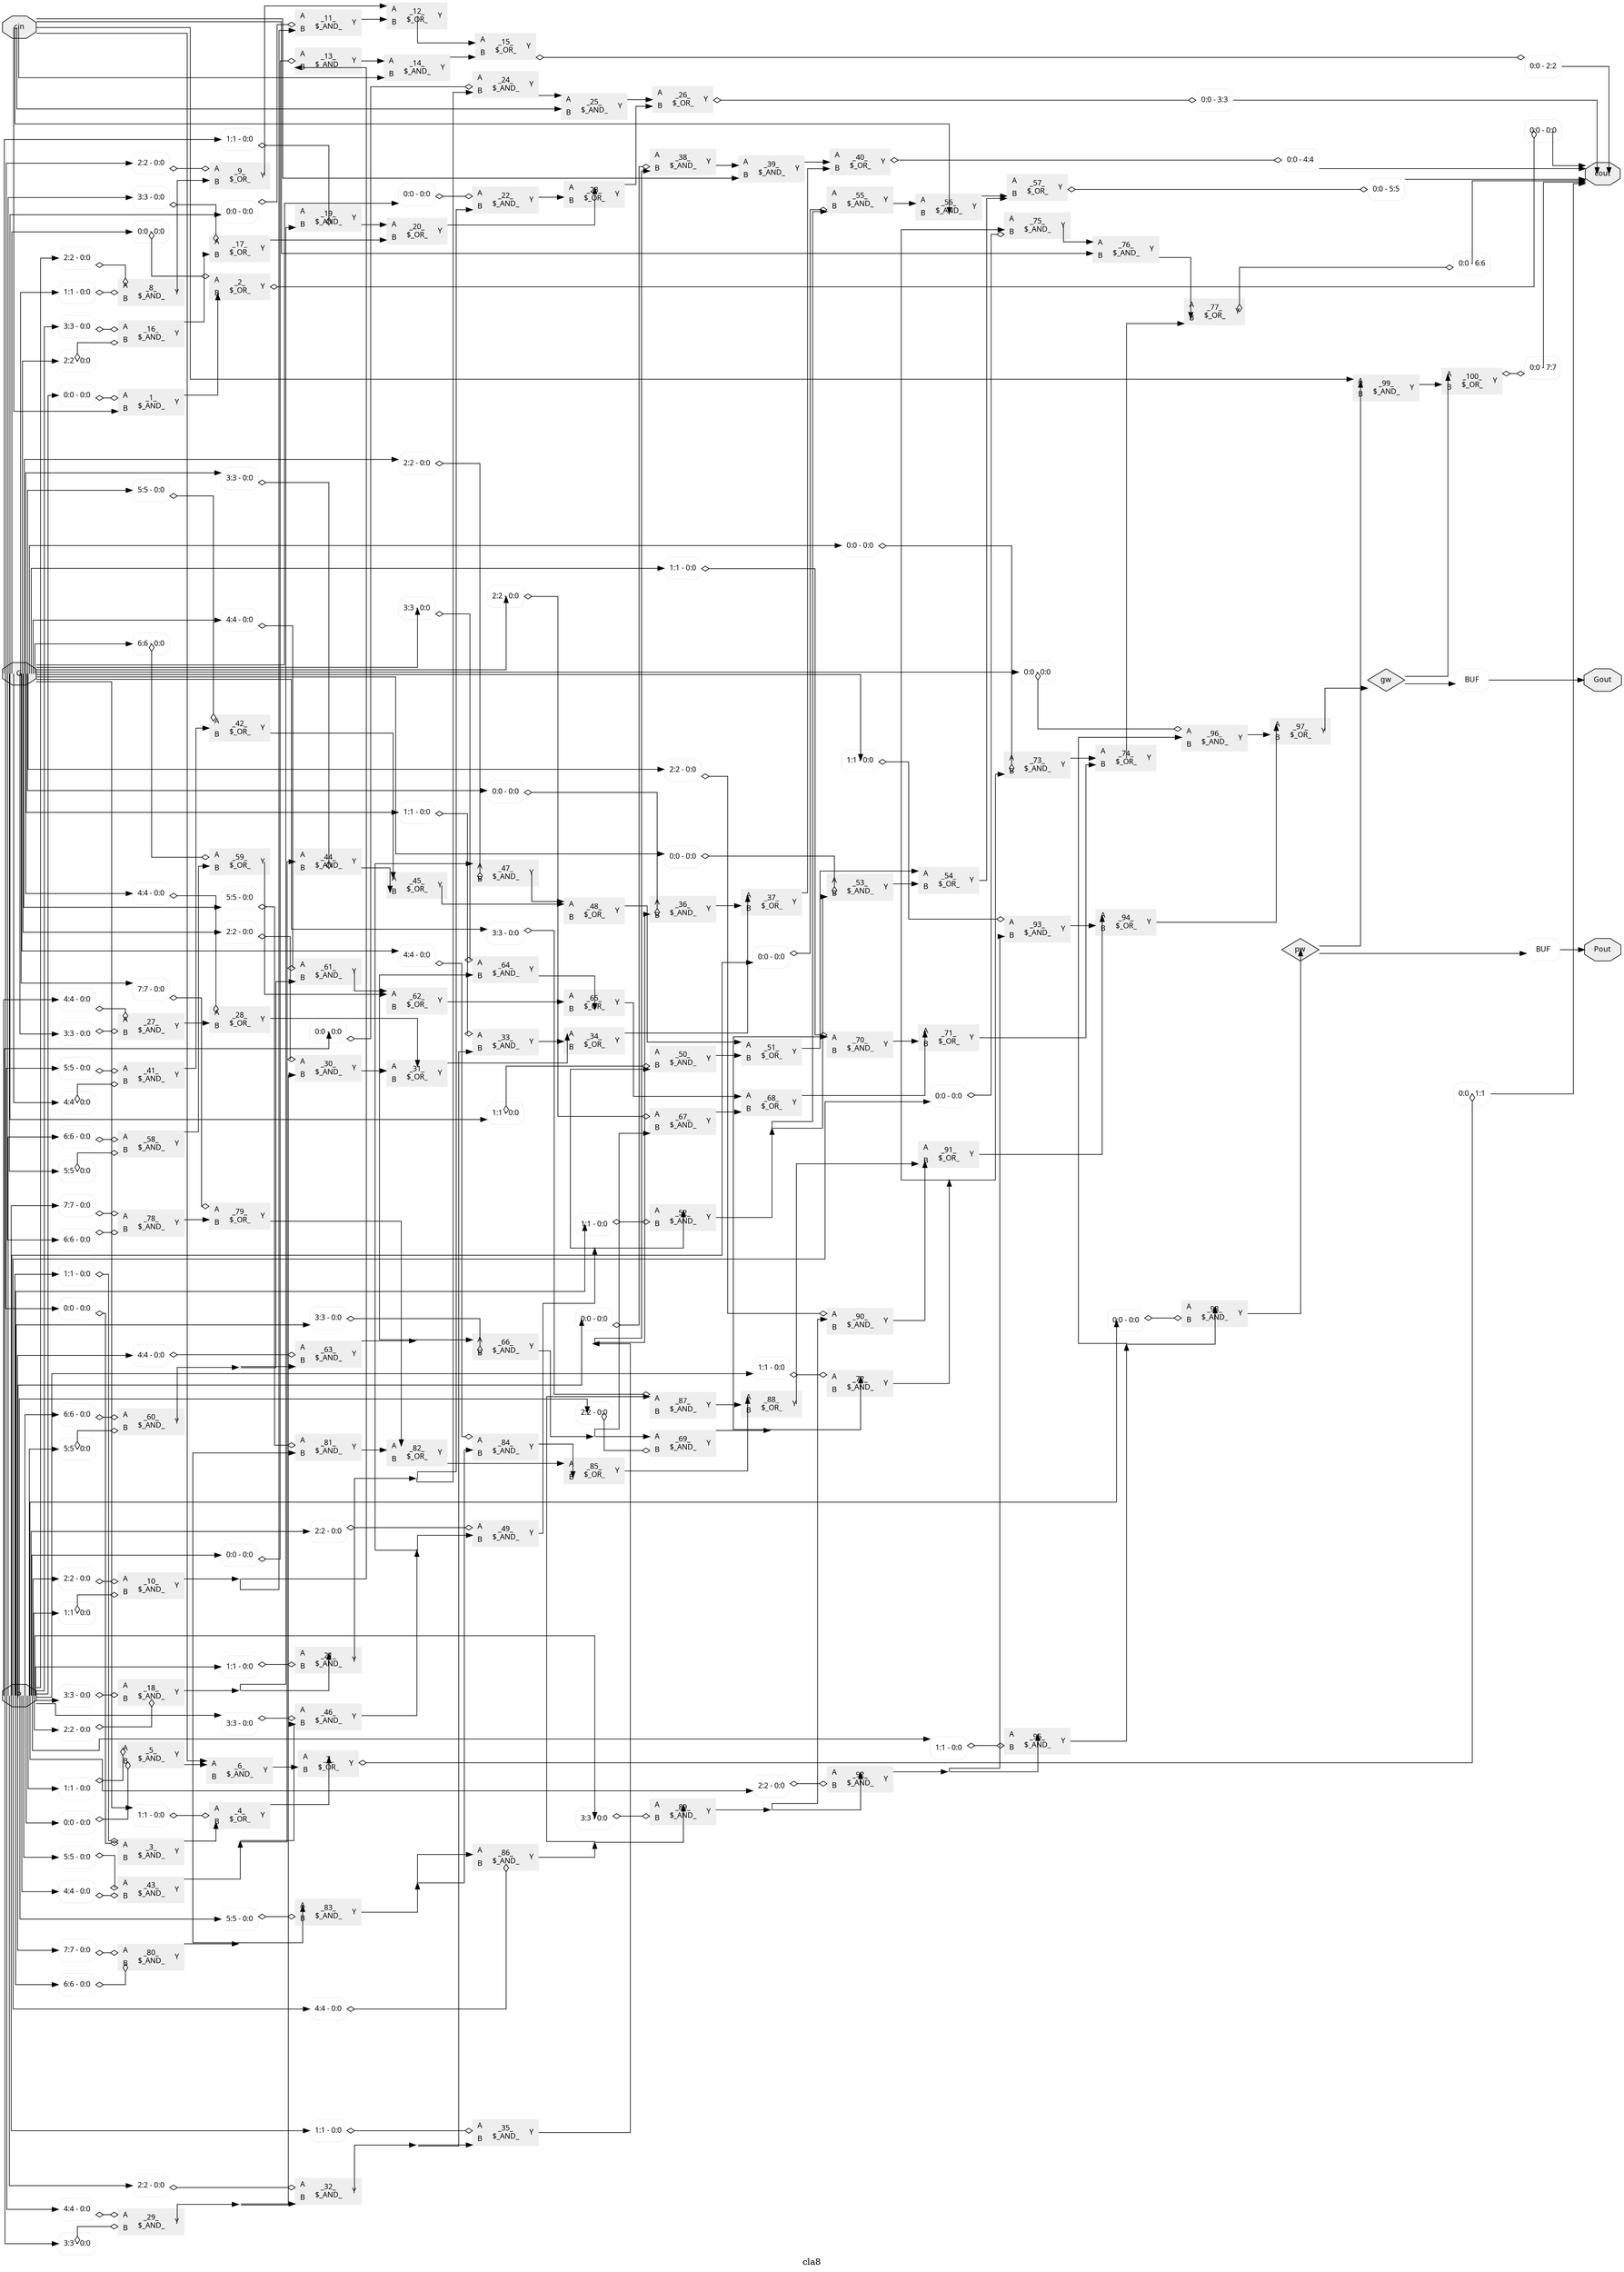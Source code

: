 digraph "cla8" {
ordering="in";
splines="ortho";
node [ fontname = Verdana, fontsize = 12 ]
node [ style = filled ] 
node [ fillcolor = "#EEEEEE" ] 
node [ color = "#EEEEEE" ]
edge [ color = "# 31CEF0" ]
ordering="in";
spline="otho";
node [ fontname = Verdana, fontsize = 12 ]
node [ style = filled ] 
node [ fillcolor = "#EEEEEE" ] 
node [ color = "#EEEEEE" ]
edge [ color = "# 31CEF0" ]
ordering="in";
spline="ortho";
node [ fontname = Verdana, fontsize = 12 ]
node [ style = filled ] 
node [ fillcolor = "#EEEEEE" ] 
node [ color = "#EEEEEE" ]
edge [ color = "# 31CEF0" ]
ordering="in";
spline="ortho";
node [ fontname = Verdana, fontsize = 12 ]
node [ style = filled ] 
node [ fillcolor = "#EEEEEE" ] 
node [ color = "#EEEEEE" ]
edge [ color = "# 31CEF0" ]
ordering="in";
spline="ortho";
node [ fontname = Verdana, fontsize = 12 ]
node [ style = filled ] 
node [ fillcolor = "#EEEEEE" ] 
node [ color = "#EEEEEE" ]
edge [ color = "# 31CEF0" ]
label="cla8";
rankdir="LR";
remincross=true;
n91 [ shape=octagon, label="G", color="black", fontcolor="black" ];
n92 [ shape=octagon, label="Gout", color="black", fontcolor="black" ];
n93 [ shape=octagon, label="P", color="black", fontcolor="black" ];
n94 [ shape=octagon, label="Pout", color="black", fontcolor="black" ];
n95 [ shape=octagon, label="cin", color="black", fontcolor="black" ];
n96 [ shape=octagon, label="cout", color="black", fontcolor="black" ];
n97 [ shape=diamond, label="gw", color="black", fontcolor="black" ];
n98 [ shape=diamond, label="pw", color="black", fontcolor="black" ];
{ rank="source"; n91; n93; n95;}
{ rank="sink"; n92; n94; n96;}
c102 [ shape=record, label="{{<p99> A|<p100> B}|_1_\n$_AND_|{<p101> Y}}" ];
x0 [ shape=record, style=rounded, label="<s0> 0:0 - 0:0 " ];
x0:e -> c102:p99:w [arrowhead=odiamond, arrowtail=odiamond, dir=both, color="black", label=""];
c103 [ shape=record, label="{{<p99> A|<p100> B}|_2_\n$_OR_|{<p101> Y}}" ];
x1 [ shape=record, style=rounded, label="<s0> 0:0 - 0:0 " ];
x1:e -> c103:p99:w [arrowhead=odiamond, arrowtail=odiamond, dir=both, color="black", label=""];
x2 [ shape=record, style=rounded, label="<s0> 0:0 - 0:0 " ];
c103:p101:e -> x2:w [arrowhead=odiamond, arrowtail=odiamond, dir=both, color="black", label=""];
c104 [ shape=record, label="{{<p99> A|<p100> B}|_3_\n$_AND_|{<p101> Y}}" ];
x3 [ shape=record, style=rounded, label="<s0> 1:1 - 0:0 " ];
x3:e -> c104:p99:w [arrowhead=odiamond, arrowtail=odiamond, dir=both, color="black", label=""];
x4 [ shape=record, style=rounded, label="<s0> 0:0 - 0:0 " ];
x4:e -> c104:p100:w [arrowhead=odiamond, arrowtail=odiamond, dir=both, color="black", label=""];
c105 [ shape=record, label="{{<p99> A|<p100> B}|_4_\n$_OR_|{<p101> Y}}" ];
x5 [ shape=record, style=rounded, label="<s0> 1:1 - 0:0 " ];
x5:e -> c105:p99:w [arrowhead=odiamond, arrowtail=odiamond, dir=both, color="black", label=""];
c106 [ shape=record, label="{{<p99> A|<p100> B}|_5_\n$_AND_|{<p101> Y}}" ];
x6 [ shape=record, style=rounded, label="<s0> 1:1 - 0:0 " ];
x6:e -> c106:p99:w [arrowhead=odiamond, arrowtail=odiamond, dir=both, color="black", label=""];
x7 [ shape=record, style=rounded, label="<s0> 0:0 - 0:0 " ];
x7:e -> c106:p100:w [arrowhead=odiamond, arrowtail=odiamond, dir=both, color="black", label=""];
c107 [ shape=record, label="{{<p99> A|<p100> B}|_6_\n$_AND_|{<p101> Y}}" ];
c108 [ shape=record, label="{{<p99> A|<p100> B}|_7_\n$_OR_|{<p101> Y}}" ];
x8 [ shape=record, style=rounded, label="<s0> 0:0 - 1:1 " ];
c108:p101:e -> x8:w [arrowhead=odiamond, arrowtail=odiamond, dir=both, color="black", label=""];
c109 [ shape=record, label="{{<p99> A|<p100> B}|_8_\n$_AND_|{<p101> Y}}" ];
x9 [ shape=record, style=rounded, label="<s0> 2:2 - 0:0 " ];
x9:e -> c109:p99:w [arrowhead=odiamond, arrowtail=odiamond, dir=both, color="black", label=""];
x10 [ shape=record, style=rounded, label="<s0> 1:1 - 0:0 " ];
x10:e -> c109:p100:w [arrowhead=odiamond, arrowtail=odiamond, dir=both, color="black", label=""];
c110 [ shape=record, label="{{<p99> A|<p100> B}|_9_\n$_OR_|{<p101> Y}}" ];
x11 [ shape=record, style=rounded, label="<s0> 2:2 - 0:0 " ];
x11:e -> c110:p99:w [arrowhead=odiamond, arrowtail=odiamond, dir=both, color="black", label=""];
c111 [ shape=record, label="{{<p99> A|<p100> B}|_10_\n$_AND_|{<p101> Y}}" ];
x12 [ shape=record, style=rounded, label="<s0> 2:2 - 0:0 " ];
x12:e -> c111:p99:w [arrowhead=odiamond, arrowtail=odiamond, dir=both, color="black", label=""];
x13 [ shape=record, style=rounded, label="<s0> 1:1 - 0:0 " ];
x13:e -> c111:p100:w [arrowhead=odiamond, arrowtail=odiamond, dir=both, color="black", label=""];
c112 [ shape=record, label="{{<p99> A|<p100> B}|_11_\n$_AND_|{<p101> Y}}" ];
x14 [ shape=record, style=rounded, label="<s0> 0:0 - 0:0 " ];
x14:e -> c112:p100:w [arrowhead=odiamond, arrowtail=odiamond, dir=both, color="black", label=""];
c113 [ shape=record, label="{{<p99> A|<p100> B}|_12_\n$_OR_|{<p101> Y}}" ];
c114 [ shape=record, label="{{<p99> A|<p100> B}|_13_\n$_AND_|{<p101> Y}}" ];
x15 [ shape=record, style=rounded, label="<s0> 0:0 - 0:0 " ];
x15:e -> c114:p100:w [arrowhead=odiamond, arrowtail=odiamond, dir=both, color="black", label=""];
c115 [ shape=record, label="{{<p99> A|<p100> B}|_14_\n$_AND_|{<p101> Y}}" ];
c116 [ shape=record, label="{{<p99> A|<p100> B}|_15_\n$_OR_|{<p101> Y}}" ];
x16 [ shape=record, style=rounded, label="<s0> 0:0 - 2:2 " ];
c116:p101:e -> x16:w [arrowhead=odiamond, arrowtail=odiamond, dir=both, color="black", label=""];
c117 [ shape=record, label="{{<p99> A|<p100> B}|_16_\n$_AND_|{<p101> Y}}" ];
x17 [ shape=record, style=rounded, label="<s0> 3:3 - 0:0 " ];
x17:e -> c117:p99:w [arrowhead=odiamond, arrowtail=odiamond, dir=both, color="black", label=""];
x18 [ shape=record, style=rounded, label="<s0> 2:2 - 0:0 " ];
x18:e -> c117:p100:w [arrowhead=odiamond, arrowtail=odiamond, dir=both, color="black", label=""];
c118 [ shape=record, label="{{<p99> A|<p100> B}|_17_\n$_OR_|{<p101> Y}}" ];
x19 [ shape=record, style=rounded, label="<s0> 3:3 - 0:0 " ];
x19:e -> c118:p99:w [arrowhead=odiamond, arrowtail=odiamond, dir=both, color="black", label=""];
c119 [ shape=record, label="{{<p99> A|<p100> B}|_18_\n$_AND_|{<p101> Y}}" ];
x20 [ shape=record, style=rounded, label="<s0> 3:3 - 0:0 " ];
x20:e -> c119:p99:w [arrowhead=odiamond, arrowtail=odiamond, dir=both, color="black", label=""];
x21 [ shape=record, style=rounded, label="<s0> 2:2 - 0:0 " ];
x21:e -> c119:p100:w [arrowhead=odiamond, arrowtail=odiamond, dir=both, color="black", label=""];
c120 [ shape=record, label="{{<p99> A|<p100> B}|_19_\n$_AND_|{<p101> Y}}" ];
x22 [ shape=record, style=rounded, label="<s0> 1:1 - 0:0 " ];
x22:e -> c120:p100:w [arrowhead=odiamond, arrowtail=odiamond, dir=both, color="black", label=""];
c121 [ shape=record, label="{{<p99> A|<p100> B}|_20_\n$_OR_|{<p101> Y}}" ];
c122 [ shape=record, label="{{<p99> A|<p100> B}|_21_\n$_AND_|{<p101> Y}}" ];
x23 [ shape=record, style=rounded, label="<s0> 1:1 - 0:0 " ];
x23:e -> c122:p100:w [arrowhead=odiamond, arrowtail=odiamond, dir=both, color="black", label=""];
c123 [ shape=record, label="{{<p99> A|<p100> B}|_22_\n$_AND_|{<p101> Y}}" ];
x24 [ shape=record, style=rounded, label="<s0> 0:0 - 0:0 " ];
x24:e -> c123:p100:w [arrowhead=odiamond, arrowtail=odiamond, dir=both, color="black", label=""];
c124 [ shape=record, label="{{<p99> A|<p100> B}|_23_\n$_OR_|{<p101> Y}}" ];
c125 [ shape=record, label="{{<p99> A|<p100> B}|_24_\n$_AND_|{<p101> Y}}" ];
x25 [ shape=record, style=rounded, label="<s0> 0:0 - 0:0 " ];
x25:e -> c125:p100:w [arrowhead=odiamond, arrowtail=odiamond, dir=both, color="black", label=""];
c126 [ shape=record, label="{{<p99> A|<p100> B}|_25_\n$_AND_|{<p101> Y}}" ];
c127 [ shape=record, label="{{<p99> A|<p100> B}|_26_\n$_OR_|{<p101> Y}}" ];
x26 [ shape=record, style=rounded, label="<s0> 0:0 - 3:3 " ];
c127:p101:e -> x26:w [arrowhead=odiamond, arrowtail=odiamond, dir=both, color="black", label=""];
c128 [ shape=record, label="{{<p99> A|<p100> B}|_27_\n$_AND_|{<p101> Y}}" ];
x27 [ shape=record, style=rounded, label="<s0> 4:4 - 0:0 " ];
x27:e -> c128:p99:w [arrowhead=odiamond, arrowtail=odiamond, dir=both, color="black", label=""];
x28 [ shape=record, style=rounded, label="<s0> 3:3 - 0:0 " ];
x28:e -> c128:p100:w [arrowhead=odiamond, arrowtail=odiamond, dir=both, color="black", label=""];
c129 [ shape=record, label="{{<p99> A|<p100> B}|_28_\n$_OR_|{<p101> Y}}" ];
x29 [ shape=record, style=rounded, label="<s0> 4:4 - 0:0 " ];
x29:e -> c129:p99:w [arrowhead=odiamond, arrowtail=odiamond, dir=both, color="black", label=""];
c130 [ shape=record, label="{{<p99> A|<p100> B}|_29_\n$_AND_|{<p101> Y}}" ];
x30 [ shape=record, style=rounded, label="<s0> 4:4 - 0:0 " ];
x30:e -> c130:p99:w [arrowhead=odiamond, arrowtail=odiamond, dir=both, color="black", label=""];
x31 [ shape=record, style=rounded, label="<s0> 3:3 - 0:0 " ];
x31:e -> c130:p100:w [arrowhead=odiamond, arrowtail=odiamond, dir=both, color="black", label=""];
c131 [ shape=record, label="{{<p99> A|<p100> B}|_30_\n$_AND_|{<p101> Y}}" ];
x32 [ shape=record, style=rounded, label="<s0> 2:2 - 0:0 " ];
x32:e -> c131:p100:w [arrowhead=odiamond, arrowtail=odiamond, dir=both, color="black", label=""];
c132 [ shape=record, label="{{<p99> A|<p100> B}|_31_\n$_OR_|{<p101> Y}}" ];
c133 [ shape=record, label="{{<p99> A|<p100> B}|_32_\n$_AND_|{<p101> Y}}" ];
x33 [ shape=record, style=rounded, label="<s0> 2:2 - 0:0 " ];
x33:e -> c133:p100:w [arrowhead=odiamond, arrowtail=odiamond, dir=both, color="black", label=""];
c134 [ shape=record, label="{{<p99> A|<p100> B}|_33_\n$_AND_|{<p101> Y}}" ];
x34 [ shape=record, style=rounded, label="<s0> 1:1 - 0:0 " ];
x34:e -> c134:p100:w [arrowhead=odiamond, arrowtail=odiamond, dir=both, color="black", label=""];
c135 [ shape=record, label="{{<p99> A|<p100> B}|_34_\n$_OR_|{<p101> Y}}" ];
c136 [ shape=record, label="{{<p99> A|<p100> B}|_35_\n$_AND_|{<p101> Y}}" ];
x35 [ shape=record, style=rounded, label="<s0> 1:1 - 0:0 " ];
x35:e -> c136:p100:w [arrowhead=odiamond, arrowtail=odiamond, dir=both, color="black", label=""];
c137 [ shape=record, label="{{<p99> A|<p100> B}|_36_\n$_AND_|{<p101> Y}}" ];
x36 [ shape=record, style=rounded, label="<s0> 0:0 - 0:0 " ];
x36:e -> c137:p100:w [arrowhead=odiamond, arrowtail=odiamond, dir=both, color="black", label=""];
c138 [ shape=record, label="{{<p99> A|<p100> B}|_37_\n$_OR_|{<p101> Y}}" ];
c139 [ shape=record, label="{{<p99> A|<p100> B}|_38_\n$_AND_|{<p101> Y}}" ];
x37 [ shape=record, style=rounded, label="<s0> 0:0 - 0:0 " ];
x37:e -> c139:p100:w [arrowhead=odiamond, arrowtail=odiamond, dir=both, color="black", label=""];
c140 [ shape=record, label="{{<p99> A|<p100> B}|_39_\n$_AND_|{<p101> Y}}" ];
c141 [ shape=record, label="{{<p99> A|<p100> B}|_40_\n$_OR_|{<p101> Y}}" ];
x38 [ shape=record, style=rounded, label="<s0> 0:0 - 4:4 " ];
c141:p101:e -> x38:w [arrowhead=odiamond, arrowtail=odiamond, dir=both, color="black", label=""];
c142 [ shape=record, label="{{<p99> A|<p100> B}|_41_\n$_AND_|{<p101> Y}}" ];
x39 [ shape=record, style=rounded, label="<s0> 5:5 - 0:0 " ];
x39:e -> c142:p99:w [arrowhead=odiamond, arrowtail=odiamond, dir=both, color="black", label=""];
x40 [ shape=record, style=rounded, label="<s0> 4:4 - 0:0 " ];
x40:e -> c142:p100:w [arrowhead=odiamond, arrowtail=odiamond, dir=both, color="black", label=""];
c143 [ shape=record, label="{{<p99> A|<p100> B}|_42_\n$_OR_|{<p101> Y}}" ];
x41 [ shape=record, style=rounded, label="<s0> 5:5 - 0:0 " ];
x41:e -> c143:p99:w [arrowhead=odiamond, arrowtail=odiamond, dir=both, color="black", label=""];
c144 [ shape=record, label="{{<p99> A|<p100> B}|_43_\n$_AND_|{<p101> Y}}" ];
x42 [ shape=record, style=rounded, label="<s0> 5:5 - 0:0 " ];
x42:e -> c144:p99:w [arrowhead=odiamond, arrowtail=odiamond, dir=both, color="black", label=""];
x43 [ shape=record, style=rounded, label="<s0> 4:4 - 0:0 " ];
x43:e -> c144:p100:w [arrowhead=odiamond, arrowtail=odiamond, dir=both, color="black", label=""];
c145 [ shape=record, label="{{<p99> A|<p100> B}|_44_\n$_AND_|{<p101> Y}}" ];
x44 [ shape=record, style=rounded, label="<s0> 3:3 - 0:0 " ];
x44:e -> c145:p100:w [arrowhead=odiamond, arrowtail=odiamond, dir=both, color="black", label=""];
c146 [ shape=record, label="{{<p99> A|<p100> B}|_45_\n$_OR_|{<p101> Y}}" ];
c147 [ shape=record, label="{{<p99> A|<p100> B}|_46_\n$_AND_|{<p101> Y}}" ];
x45 [ shape=record, style=rounded, label="<s0> 3:3 - 0:0 " ];
x45:e -> c147:p100:w [arrowhead=odiamond, arrowtail=odiamond, dir=both, color="black", label=""];
c148 [ shape=record, label="{{<p99> A|<p100> B}|_47_\n$_AND_|{<p101> Y}}" ];
x46 [ shape=record, style=rounded, label="<s0> 2:2 - 0:0 " ];
x46:e -> c148:p100:w [arrowhead=odiamond, arrowtail=odiamond, dir=both, color="black", label=""];
c149 [ shape=record, label="{{<p99> A|<p100> B}|_48_\n$_OR_|{<p101> Y}}" ];
c150 [ shape=record, label="{{<p99> A|<p100> B}|_49_\n$_AND_|{<p101> Y}}" ];
x47 [ shape=record, style=rounded, label="<s0> 2:2 - 0:0 " ];
x47:e -> c150:p100:w [arrowhead=odiamond, arrowtail=odiamond, dir=both, color="black", label=""];
c151 [ shape=record, label="{{<p99> A|<p100> B}|_50_\n$_AND_|{<p101> Y}}" ];
x48 [ shape=record, style=rounded, label="<s0> 1:1 - 0:0 " ];
x48:e -> c151:p100:w [arrowhead=odiamond, arrowtail=odiamond, dir=both, color="black", label=""];
c152 [ shape=record, label="{{<p99> A|<p100> B}|_51_\n$_OR_|{<p101> Y}}" ];
c153 [ shape=record, label="{{<p99> A|<p100> B}|_52_\n$_AND_|{<p101> Y}}" ];
x49 [ shape=record, style=rounded, label="<s0> 1:1 - 0:0 " ];
x49:e -> c153:p100:w [arrowhead=odiamond, arrowtail=odiamond, dir=both, color="black", label=""];
c154 [ shape=record, label="{{<p99> A|<p100> B}|_53_\n$_AND_|{<p101> Y}}" ];
x50 [ shape=record, style=rounded, label="<s0> 0:0 - 0:0 " ];
x50:e -> c154:p100:w [arrowhead=odiamond, arrowtail=odiamond, dir=both, color="black", label=""];
c155 [ shape=record, label="{{<p99> A|<p100> B}|_54_\n$_OR_|{<p101> Y}}" ];
c156 [ shape=record, label="{{<p99> A|<p100> B}|_55_\n$_AND_|{<p101> Y}}" ];
x51 [ shape=record, style=rounded, label="<s0> 0:0 - 0:0 " ];
x51:e -> c156:p100:w [arrowhead=odiamond, arrowtail=odiamond, dir=both, color="black", label=""];
c157 [ shape=record, label="{{<p99> A|<p100> B}|_56_\n$_AND_|{<p101> Y}}" ];
c158 [ shape=record, label="{{<p99> A|<p100> B}|_57_\n$_OR_|{<p101> Y}}" ];
x52 [ shape=record, style=rounded, label="<s0> 0:0 - 5:5 " ];
c158:p101:e -> x52:w [arrowhead=odiamond, arrowtail=odiamond, dir=both, color="black", label=""];
c159 [ shape=record, label="{{<p99> A|<p100> B}|_58_\n$_AND_|{<p101> Y}}" ];
x53 [ shape=record, style=rounded, label="<s0> 6:6 - 0:0 " ];
x53:e -> c159:p99:w [arrowhead=odiamond, arrowtail=odiamond, dir=both, color="black", label=""];
x54 [ shape=record, style=rounded, label="<s0> 5:5 - 0:0 " ];
x54:e -> c159:p100:w [arrowhead=odiamond, arrowtail=odiamond, dir=both, color="black", label=""];
c160 [ shape=record, label="{{<p99> A|<p100> B}|_59_\n$_OR_|{<p101> Y}}" ];
x55 [ shape=record, style=rounded, label="<s0> 6:6 - 0:0 " ];
x55:e -> c160:p99:w [arrowhead=odiamond, arrowtail=odiamond, dir=both, color="black", label=""];
c161 [ shape=record, label="{{<p99> A|<p100> B}|_60_\n$_AND_|{<p101> Y}}" ];
x56 [ shape=record, style=rounded, label="<s0> 6:6 - 0:0 " ];
x56:e -> c161:p99:w [arrowhead=odiamond, arrowtail=odiamond, dir=both, color="black", label=""];
x57 [ shape=record, style=rounded, label="<s0> 5:5 - 0:0 " ];
x57:e -> c161:p100:w [arrowhead=odiamond, arrowtail=odiamond, dir=both, color="black", label=""];
c162 [ shape=record, label="{{<p99> A|<p100> B}|_61_\n$_AND_|{<p101> Y}}" ];
x58 [ shape=record, style=rounded, label="<s0> 4:4 - 0:0 " ];
x58:e -> c162:p100:w [arrowhead=odiamond, arrowtail=odiamond, dir=both, color="black", label=""];
c163 [ shape=record, label="{{<p99> A|<p100> B}|_62_\n$_OR_|{<p101> Y}}" ];
c164 [ shape=record, label="{{<p99> A|<p100> B}|_63_\n$_AND_|{<p101> Y}}" ];
x59 [ shape=record, style=rounded, label="<s0> 4:4 - 0:0 " ];
x59:e -> c164:p100:w [arrowhead=odiamond, arrowtail=odiamond, dir=both, color="black", label=""];
c165 [ shape=record, label="{{<p99> A|<p100> B}|_64_\n$_AND_|{<p101> Y}}" ];
x60 [ shape=record, style=rounded, label="<s0> 3:3 - 0:0 " ];
x60:e -> c165:p100:w [arrowhead=odiamond, arrowtail=odiamond, dir=both, color="black", label=""];
c166 [ shape=record, label="{{<p99> A|<p100> B}|_65_\n$_OR_|{<p101> Y}}" ];
c167 [ shape=record, label="{{<p99> A|<p100> B}|_66_\n$_AND_|{<p101> Y}}" ];
x61 [ shape=record, style=rounded, label="<s0> 3:3 - 0:0 " ];
x61:e -> c167:p100:w [arrowhead=odiamond, arrowtail=odiamond, dir=both, color="black", label=""];
c168 [ shape=record, label="{{<p99> A|<p100> B}|_67_\n$_AND_|{<p101> Y}}" ];
x62 [ shape=record, style=rounded, label="<s0> 2:2 - 0:0 " ];
x62:e -> c168:p100:w [arrowhead=odiamond, arrowtail=odiamond, dir=both, color="black", label=""];
c169 [ shape=record, label="{{<p99> A|<p100> B}|_68_\n$_OR_|{<p101> Y}}" ];
c170 [ shape=record, label="{{<p99> A|<p100> B}|_69_\n$_AND_|{<p101> Y}}" ];
x63 [ shape=record, style=rounded, label="<s0> 2:2 - 0:0 " ];
x63:e -> c170:p100:w [arrowhead=odiamond, arrowtail=odiamond, dir=both, color="black", label=""];
c171 [ shape=record, label="{{<p99> A|<p100> B}|_70_\n$_AND_|{<p101> Y}}" ];
x64 [ shape=record, style=rounded, label="<s0> 1:1 - 0:0 " ];
x64:e -> c171:p100:w [arrowhead=odiamond, arrowtail=odiamond, dir=both, color="black", label=""];
c172 [ shape=record, label="{{<p99> A|<p100> B}|_71_\n$_OR_|{<p101> Y}}" ];
c173 [ shape=record, label="{{<p99> A|<p100> B}|_72_\n$_AND_|{<p101> Y}}" ];
x65 [ shape=record, style=rounded, label="<s0> 1:1 - 0:0 " ];
x65:e -> c173:p100:w [arrowhead=odiamond, arrowtail=odiamond, dir=both, color="black", label=""];
c174 [ shape=record, label="{{<p99> A|<p100> B}|_73_\n$_AND_|{<p101> Y}}" ];
x66 [ shape=record, style=rounded, label="<s0> 0:0 - 0:0 " ];
x66:e -> c174:p100:w [arrowhead=odiamond, arrowtail=odiamond, dir=both, color="black", label=""];
c175 [ shape=record, label="{{<p99> A|<p100> B}|_74_\n$_OR_|{<p101> Y}}" ];
c176 [ shape=record, label="{{<p99> A|<p100> B}|_75_\n$_AND_|{<p101> Y}}" ];
x67 [ shape=record, style=rounded, label="<s0> 0:0 - 0:0 " ];
x67:e -> c176:p100:w [arrowhead=odiamond, arrowtail=odiamond, dir=both, color="black", label=""];
c177 [ shape=record, label="{{<p99> A|<p100> B}|_76_\n$_AND_|{<p101> Y}}" ];
c178 [ shape=record, label="{{<p99> A|<p100> B}|_77_\n$_OR_|{<p101> Y}}" ];
x68 [ shape=record, style=rounded, label="<s0> 0:0 - 6:6 " ];
c178:p101:e -> x68:w [arrowhead=odiamond, arrowtail=odiamond, dir=both, color="black", label=""];
c179 [ shape=record, label="{{<p99> A|<p100> B}|_78_\n$_AND_|{<p101> Y}}" ];
x69 [ shape=record, style=rounded, label="<s0> 7:7 - 0:0 " ];
x69:e -> c179:p99:w [arrowhead=odiamond, arrowtail=odiamond, dir=both, color="black", label=""];
x70 [ shape=record, style=rounded, label="<s0> 6:6 - 0:0 " ];
x70:e -> c179:p100:w [arrowhead=odiamond, arrowtail=odiamond, dir=both, color="black", label=""];
c180 [ shape=record, label="{{<p99> A|<p100> B}|_79_\n$_OR_|{<p101> Y}}" ];
x71 [ shape=record, style=rounded, label="<s0> 7:7 - 0:0 " ];
x71:e -> c180:p99:w [arrowhead=odiamond, arrowtail=odiamond, dir=both, color="black", label=""];
c181 [ shape=record, label="{{<p99> A|<p100> B}|_80_\n$_AND_|{<p101> Y}}" ];
x72 [ shape=record, style=rounded, label="<s0> 7:7 - 0:0 " ];
x72:e -> c181:p99:w [arrowhead=odiamond, arrowtail=odiamond, dir=both, color="black", label=""];
x73 [ shape=record, style=rounded, label="<s0> 6:6 - 0:0 " ];
x73:e -> c181:p100:w [arrowhead=odiamond, arrowtail=odiamond, dir=both, color="black", label=""];
c182 [ shape=record, label="{{<p99> A|<p100> B}|_81_\n$_AND_|{<p101> Y}}" ];
x74 [ shape=record, style=rounded, label="<s0> 5:5 - 0:0 " ];
x74:e -> c182:p100:w [arrowhead=odiamond, arrowtail=odiamond, dir=both, color="black", label=""];
c183 [ shape=record, label="{{<p99> A|<p100> B}|_82_\n$_OR_|{<p101> Y}}" ];
c184 [ shape=record, label="{{<p99> A|<p100> B}|_83_\n$_AND_|{<p101> Y}}" ];
x75 [ shape=record, style=rounded, label="<s0> 5:5 - 0:0 " ];
x75:e -> c184:p100:w [arrowhead=odiamond, arrowtail=odiamond, dir=both, color="black", label=""];
c185 [ shape=record, label="{{<p99> A|<p100> B}|_84_\n$_AND_|{<p101> Y}}" ];
x76 [ shape=record, style=rounded, label="<s0> 4:4 - 0:0 " ];
x76:e -> c185:p100:w [arrowhead=odiamond, arrowtail=odiamond, dir=both, color="black", label=""];
c186 [ shape=record, label="{{<p99> A|<p100> B}|_85_\n$_OR_|{<p101> Y}}" ];
c187 [ shape=record, label="{{<p99> A|<p100> B}|_86_\n$_AND_|{<p101> Y}}" ];
x77 [ shape=record, style=rounded, label="<s0> 4:4 - 0:0 " ];
x77:e -> c187:p100:w [arrowhead=odiamond, arrowtail=odiamond, dir=both, color="black", label=""];
c188 [ shape=record, label="{{<p99> A|<p100> B}|_87_\n$_AND_|{<p101> Y}}" ];
x78 [ shape=record, style=rounded, label="<s0> 3:3 - 0:0 " ];
x78:e -> c188:p100:w [arrowhead=odiamond, arrowtail=odiamond, dir=both, color="black", label=""];
c189 [ shape=record, label="{{<p99> A|<p100> B}|_88_\n$_OR_|{<p101> Y}}" ];
c190 [ shape=record, label="{{<p99> A|<p100> B}|_89_\n$_AND_|{<p101> Y}}" ];
x79 [ shape=record, style=rounded, label="<s0> 3:3 - 0:0 " ];
x79:e -> c190:p100:w [arrowhead=odiamond, arrowtail=odiamond, dir=both, color="black", label=""];
c191 [ shape=record, label="{{<p99> A|<p100> B}|_90_\n$_AND_|{<p101> Y}}" ];
x80 [ shape=record, style=rounded, label="<s0> 2:2 - 0:0 " ];
x80:e -> c191:p100:w [arrowhead=odiamond, arrowtail=odiamond, dir=both, color="black", label=""];
c192 [ shape=record, label="{{<p99> A|<p100> B}|_91_\n$_OR_|{<p101> Y}}" ];
c193 [ shape=record, label="{{<p99> A|<p100> B}|_92_\n$_AND_|{<p101> Y}}" ];
x81 [ shape=record, style=rounded, label="<s0> 2:2 - 0:0 " ];
x81:e -> c193:p100:w [arrowhead=odiamond, arrowtail=odiamond, dir=both, color="black", label=""];
c194 [ shape=record, label="{{<p99> A|<p100> B}|_93_\n$_AND_|{<p101> Y}}" ];
x82 [ shape=record, style=rounded, label="<s0> 1:1 - 0:0 " ];
x82:e -> c194:p100:w [arrowhead=odiamond, arrowtail=odiamond, dir=both, color="black", label=""];
c195 [ shape=record, label="{{<p99> A|<p100> B}|_94_\n$_OR_|{<p101> Y}}" ];
c196 [ shape=record, label="{{<p99> A|<p100> B}|_95_\n$_AND_|{<p101> Y}}" ];
x83 [ shape=record, style=rounded, label="<s0> 1:1 - 0:0 " ];
x83:e -> c196:p100:w [arrowhead=odiamond, arrowtail=odiamond, dir=both, color="black", label=""];
c197 [ shape=record, label="{{<p99> A|<p100> B}|_96_\n$_AND_|{<p101> Y}}" ];
x84 [ shape=record, style=rounded, label="<s0> 0:0 - 0:0 " ];
x84:e -> c197:p100:w [arrowhead=odiamond, arrowtail=odiamond, dir=both, color="black", label=""];
c198 [ shape=record, label="{{<p99> A|<p100> B}|_97_\n$_OR_|{<p101> Y}}" ];
c199 [ shape=record, label="{{<p99> A|<p100> B}|_98_\n$_AND_|{<p101> Y}}" ];
x85 [ shape=record, style=rounded, label="<s0> 0:0 - 0:0 " ];
x85:e -> c199:p100:w [arrowhead=odiamond, arrowtail=odiamond, dir=both, color="black", label=""];
c200 [ shape=record, label="{{<p99> A|<p100> B}|_99_\n$_AND_|{<p101> Y}}" ];
c201 [ shape=record, label="{{<p99> A|<p100> B}|_100_\n$_OR_|{<p101> Y}}" ];
x86 [ shape=record, style=rounded, label="<s0> 0:0 - 7:7 " ];
c201:p101:e -> x86:w [arrowhead=odiamond, arrowtail=odiamond, dir=both, color="black", label=""];
x87 [shape=box, style=rounded, label="BUF"];
x88 [shape=box, style=rounded, label="BUF"];
c102:p101:e -> c103:p100:w [color="black", label=""];
c117:p101:e -> c118:p100:w [color="black", label=""];
n11 [ shape=point ];
c119:p101:e -> n11:w [color="black", label=""];
n11:e -> c120:p99:w [color="black", label=""];
n11:e -> c122:p99:w [color="black", label=""];
c120:p101:e -> c121:p100:w [color="black", label=""];
n13 [ shape=point ];
c122:p101:e -> n13:w [color="black", label=""];
n13:e -> c123:p99:w [color="black", label=""];
n13:e -> c125:p99:w [color="black", label=""];
c123:p101:e -> c124:p100:w [color="black", label=""];
c125:p101:e -> c126:p99:w [color="black", label=""];
c126:p101:e -> c127:p100:w [color="black", label=""];
c140:p101:e -> c141:p100:w [color="black", label=""];
c128:p101:e -> c129:p100:w [color="black", label=""];
n19 [ shape=point ];
c130:p101:e -> n19:w [color="black", label=""];
n19:e -> c131:p99:w [color="black", label=""];
n19:e -> c133:p99:w [color="black", label=""];
c104:p101:e -> c105:p100:w [color="black", label=""];
c131:p101:e -> c132:p100:w [color="black", label=""];
n21 [ shape=point ];
c133:p101:e -> n21:w [color="black", label=""];
n21:e -> c134:p99:w [color="black", label=""];
n21:e -> c136:p99:w [color="black", label=""];
c134:p101:e -> c135:p100:w [color="black", label=""];
n23 [ shape=point ];
c136:p101:e -> n23:w [color="black", label=""];
n23:e -> c137:p99:w [color="black", label=""];
n23:e -> c139:p99:w [color="black", label=""];
c137:p101:e -> c138:p100:w [color="black", label=""];
c139:p101:e -> c140:p99:w [color="black", label=""];
c142:p101:e -> c143:p100:w [color="black", label=""];
n27 [ shape=point ];
c144:p101:e -> n27:w [color="black", label=""];
n27:e -> c145:p99:w [color="black", label=""];
n27:e -> c147:p99:w [color="black", label=""];
c145:p101:e -> c146:p100:w [color="black", label=""];
n29 [ shape=point ];
c147:p101:e -> n29:w [color="black", label=""];
n29:e -> c148:p99:w [color="black", label=""];
n29:e -> c150:p99:w [color="black", label=""];
c106:p101:e -> c107:p99:w [color="black", label=""];
c148:p101:e -> c149:p100:w [color="black", label=""];
n31 [ shape=point ];
c150:p101:e -> n31:w [color="black", label=""];
n31:e -> c151:p99:w [color="black", label=""];
n31:e -> c153:p99:w [color="black", label=""];
c151:p101:e -> c152:p100:w [color="black", label=""];
n33 [ shape=point ];
c153:p101:e -> n33:w [color="black", label=""];
n33:e -> c154:p99:w [color="black", label=""];
n33:e -> c156:p99:w [color="black", label=""];
c154:p101:e -> c155:p100:w [color="black", label=""];
c156:p101:e -> c157:p99:w [color="black", label=""];
c157:p101:e -> c158:p100:w [color="black", label=""];
c159:p101:e -> c160:p100:w [color="black", label=""];
n38 [ shape=point ];
c161:p101:e -> n38:w [color="black", label=""];
n38:e -> c162:p99:w [color="black", label=""];
n38:e -> c164:p99:w [color="black", label=""];
c162:p101:e -> c163:p100:w [color="black", label=""];
c107:p101:e -> c108:p100:w [color="black", label=""];
n40 [ shape=point ];
c164:p101:e -> n40:w [color="black", label=""];
n40:e -> c165:p99:w [color="black", label=""];
n40:e -> c167:p99:w [color="black", label=""];
c165:p101:e -> c166:p100:w [color="black", label=""];
n42 [ shape=point ];
c167:p101:e -> n42:w [color="black", label=""];
n42:e -> c168:p99:w [color="black", label=""];
n42:e -> c170:p99:w [color="black", label=""];
c168:p101:e -> c169:p100:w [color="black", label=""];
n44 [ shape=point ];
c170:p101:e -> n44:w [color="black", label=""];
n44:e -> c171:p99:w [color="black", label=""];
n44:e -> c173:p99:w [color="black", label=""];
c171:p101:e -> c172:p100:w [color="black", label=""];
n46 [ shape=point ];
c173:p101:e -> n46:w [color="black", label=""];
n46:e -> c174:p99:w [color="black", label=""];
n46:e -> c176:p99:w [color="black", label=""];
c174:p101:e -> c175:p100:w [color="black", label=""];
c176:p101:e -> c177:p99:w [color="black", label=""];
c177:p101:e -> c178:p100:w [color="black", label=""];
c109:p101:e -> c110:p100:w [color="black", label=""];
c179:p101:e -> c180:p100:w [color="black", label=""];
n51 [ shape=point ];
c181:p101:e -> n51:w [color="black", label=""];
n51:e -> c182:p99:w [color="black", label=""];
n51:e -> c184:p99:w [color="black", label=""];
c182:p101:e -> c183:p100:w [color="black", label=""];
n53 [ shape=point ];
c184:p101:e -> n53:w [color="black", label=""];
n53:e -> c185:p99:w [color="black", label=""];
n53:e -> c187:p99:w [color="black", label=""];
c185:p101:e -> c186:p100:w [color="black", label=""];
n55 [ shape=point ];
c187:p101:e -> n55:w [color="black", label=""];
n55:e -> c188:p99:w [color="black", label=""];
n55:e -> c190:p99:w [color="black", label=""];
c188:p101:e -> c189:p100:w [color="black", label=""];
n57 [ shape=point ];
c190:p101:e -> n57:w [color="black", label=""];
n57:e -> c191:p99:w [color="black", label=""];
n57:e -> c193:p99:w [color="black", label=""];
c191:p101:e -> c192:p100:w [color="black", label=""];
n59 [ shape=point ];
c193:p101:e -> n59:w [color="black", label=""];
n59:e -> c194:p99:w [color="black", label=""];
n59:e -> c196:p99:w [color="black", label=""];
n6 [ shape=point ];
c111:p101:e -> n6:w [color="black", label=""];
n6:e -> c112:p99:w [color="black", label=""];
n6:e -> c114:p99:w [color="black", label=""];
c194:p101:e -> c195:p100:w [color="black", label=""];
n61 [ shape=point ];
c196:p101:e -> n61:w [color="black", label=""];
n61:e -> c197:p99:w [color="black", label=""];
n61:e -> c199:p99:w [color="black", label=""];
c197:p101:e -> c198:p100:w [color="black", label=""];
c200:p101:e -> c201:p100:w [color="black", label=""];
c105:p101:e -> c108:p99:w [color="black", label=""];
c110:p101:e -> c113:p99:w [color="black", label=""];
c113:p101:e -> c116:p99:w [color="black", label=""];
c118:p101:e -> c121:p99:w [color="black", label=""];
c121:p101:e -> c124:p99:w [color="black", label=""];
c124:p101:e -> c127:p99:w [color="black", label=""];
c112:p101:e -> c113:p100:w [color="black", label=""];
c129:p101:e -> c132:p99:w [color="black", label=""];
c132:p101:e -> c135:p99:w [color="black", label=""];
c135:p101:e -> c138:p99:w [color="black", label=""];
c138:p101:e -> c141:p99:w [color="black", label=""];
c143:p101:e -> c146:p99:w [color="black", label=""];
c146:p101:e -> c149:p99:w [color="black", label=""];
c149:p101:e -> c152:p99:w [color="black", label=""];
c152:p101:e -> c155:p99:w [color="black", label=""];
c155:p101:e -> c158:p99:w [color="black", label=""];
c160:p101:e -> c163:p99:w [color="black", label=""];
c114:p101:e -> c115:p99:w [color="black", label=""];
c163:p101:e -> c166:p99:w [color="black", label=""];
c166:p101:e -> c169:p99:w [color="black", label=""];
c169:p101:e -> c172:p99:w [color="black", label=""];
c172:p101:e -> c175:p99:w [color="black", label=""];
c175:p101:e -> c178:p99:w [color="black", label=""];
c180:p101:e -> c183:p99:w [color="black", label=""];
c183:p101:e -> c186:p99:w [color="black", label=""];
c186:p101:e -> c189:p99:w [color="black", label=""];
c189:p101:e -> c192:p99:w [color="black", label=""];
c192:p101:e -> c195:p99:w [color="black", label=""];
c115:p101:e -> c116:p100:w [color="black", label=""];
c195:p101:e -> c198:p99:w [color="black", label=""];
n91:e -> x10:s0:w [color="black", label=""];
n91:e -> x11:s0:w [color="black", label=""];
n91:e -> x14:s0:w [color="black", label=""];
n91:e -> x18:s0:w [color="black", label=""];
n91:e -> x19:s0:w [color="black", label=""];
n91:e -> x1:s0:w [color="black", label=""];
n91:e -> x22:s0:w [color="black", label=""];
n91:e -> x24:s0:w [color="black", label=""];
n91:e -> x28:s0:w [color="black", label=""];
n91:e -> x29:s0:w [color="black", label=""];
n91:e -> x32:s0:w [color="black", label=""];
n91:e -> x34:s0:w [color="black", label=""];
n91:e -> x36:s0:w [color="black", label=""];
n91:e -> x40:s0:w [color="black", label=""];
n91:e -> x41:s0:w [color="black", label=""];
n91:e -> x44:s0:w [color="black", label=""];
n91:e -> x46:s0:w [color="black", label=""];
n91:e -> x48:s0:w [color="black", label=""];
n91:e -> x4:s0:w [color="black", label=""];
n91:e -> x50:s0:w [color="black", label=""];
n91:e -> x54:s0:w [color="black", label=""];
n91:e -> x55:s0:w [color="black", label=""];
n91:e -> x58:s0:w [color="black", label=""];
n91:e -> x5:s0:w [color="black", label=""];
n91:e -> x60:s0:w [color="black", label=""];
n91:e -> x62:s0:w [color="black", label=""];
n91:e -> x64:s0:w [color="black", label=""];
n91:e -> x66:s0:w [color="black", label=""];
n91:e -> x70:s0:w [color="black", label=""];
n91:e -> x71:s0:w [color="black", label=""];
n91:e -> x74:s0:w [color="black", label=""];
n91:e -> x76:s0:w [color="black", label=""];
n91:e -> x78:s0:w [color="black", label=""];
n91:e -> x80:s0:w [color="black", label=""];
n91:e -> x82:s0:w [color="black", label=""];
n91:e -> x84:s0:w [color="black", label=""];
x87:e:e -> n92:w [color="black", label=""];
n93:e -> x0:s0:w [color="black", label=""];
n93:e -> x12:s0:w [color="black", label=""];
n93:e -> x13:s0:w [color="black", label=""];
n93:e -> x15:s0:w [color="black", label=""];
n93:e -> x17:s0:w [color="black", label=""];
n93:e -> x20:s0:w [color="black", label=""];
n93:e -> x21:s0:w [color="black", label=""];
n93:e -> x23:s0:w [color="black", label=""];
n93:e -> x25:s0:w [color="black", label=""];
n93:e -> x27:s0:w [color="black", label=""];
n93:e -> x30:s0:w [color="black", label=""];
n93:e -> x31:s0:w [color="black", label=""];
n93:e -> x33:s0:w [color="black", label=""];
n93:e -> x35:s0:w [color="black", label=""];
n93:e -> x37:s0:w [color="black", label=""];
n93:e -> x39:s0:w [color="black", label=""];
n93:e -> x3:s0:w [color="black", label=""];
n93:e -> x42:s0:w [color="black", label=""];
n93:e -> x43:s0:w [color="black", label=""];
n93:e -> x45:s0:w [color="black", label=""];
n93:e -> x47:s0:w [color="black", label=""];
n93:e -> x49:s0:w [color="black", label=""];
n93:e -> x51:s0:w [color="black", label=""];
n93:e -> x53:s0:w [color="black", label=""];
n93:e -> x56:s0:w [color="black", label=""];
n93:e -> x57:s0:w [color="black", label=""];
n93:e -> x59:s0:w [color="black", label=""];
n93:e -> x61:s0:w [color="black", label=""];
n93:e -> x63:s0:w [color="black", label=""];
n93:e -> x65:s0:w [color="black", label=""];
n93:e -> x67:s0:w [color="black", label=""];
n93:e -> x69:s0:w [color="black", label=""];
n93:e -> x6:s0:w [color="black", label=""];
n93:e -> x72:s0:w [color="black", label=""];
n93:e -> x73:s0:w [color="black", label=""];
n93:e -> x75:s0:w [color="black", label=""];
n93:e -> x77:s0:w [color="black", label=""];
n93:e -> x79:s0:w [color="black", label=""];
n93:e -> x7:s0:w [color="black", label=""];
n93:e -> x81:s0:w [color="black", label=""];
n93:e -> x83:s0:w [color="black", label=""];
n93:e -> x85:s0:w [color="black", label=""];
n93:e -> x9:s0:w [color="black", label=""];
x88:e:e -> n94:w [color="black", label=""];
n95:e -> c102:p100:w [color="black", label=""];
n95:e -> c107:p100:w [color="black", label=""];
n95:e -> c115:p100:w [color="black", label=""];
n95:e -> c126:p100:w [color="black", label=""];
n95:e -> c140:p100:w [color="black", label=""];
n95:e -> c157:p100:w [color="black", label=""];
n95:e -> c177:p100:w [color="black", label=""];
n95:e -> c200:p100:w [color="black", label=""];
x16:s0:e -> n96:w [color="black", label=""];
x26:s0:e -> n96:w [color="black", label=""];
x2:s0:e -> n96:w [color="black", label=""];
x38:s0:e -> n96:w [color="black", label=""];
x52:s0:e -> n96:w [color="black", label=""];
x68:s0:e -> n96:w [color="black", label=""];
x86:s0:e -> n96:w [color="black", label=""];
x8:s0:e -> n96:w [color="black", label=""];
c198:p101:e -> n97:w [color="black", label=""];
n97:e -> c201:p99:w [color="black", label=""];
n97:e -> x87:w:w [color="black", label=""];
c199:p101:e -> n98:w [color="black", label=""];
n98:e -> c200:p99:w [color="black", label=""];
n98:e -> x88:w:w [color="black", label=""];
}
